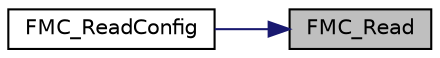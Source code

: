 digraph "FMC_Read"
{
 // LATEX_PDF_SIZE
  edge [fontname="Helvetica",fontsize="10",labelfontname="Helvetica",labelfontsize="10"];
  node [fontname="Helvetica",fontsize="10",shape=record];
  rankdir="RL";
  Node1 [label="FMC_Read",height=0.2,width=0.4,color="black", fillcolor="grey75", style="filled", fontcolor="black",tooltip="Execute ISP command to read a word from flash."];
  Node1 -> Node2 [dir="back",color="midnightblue",fontsize="10",style="solid",fontname="Helvetica"];
  Node2 [label="FMC_ReadConfig",height=0.2,width=0.4,color="black", fillcolor="white", style="filled",URL="$d7/d58/group___n_a_n_o100___f_m_c___e_x_p_o_r_t_e_d___f_u_n_c_t_i_o_n_s.html#ga21c1c982b1575821e1b95e67059686d5",tooltip="Execute ISP command to read User Configuration."];
}
